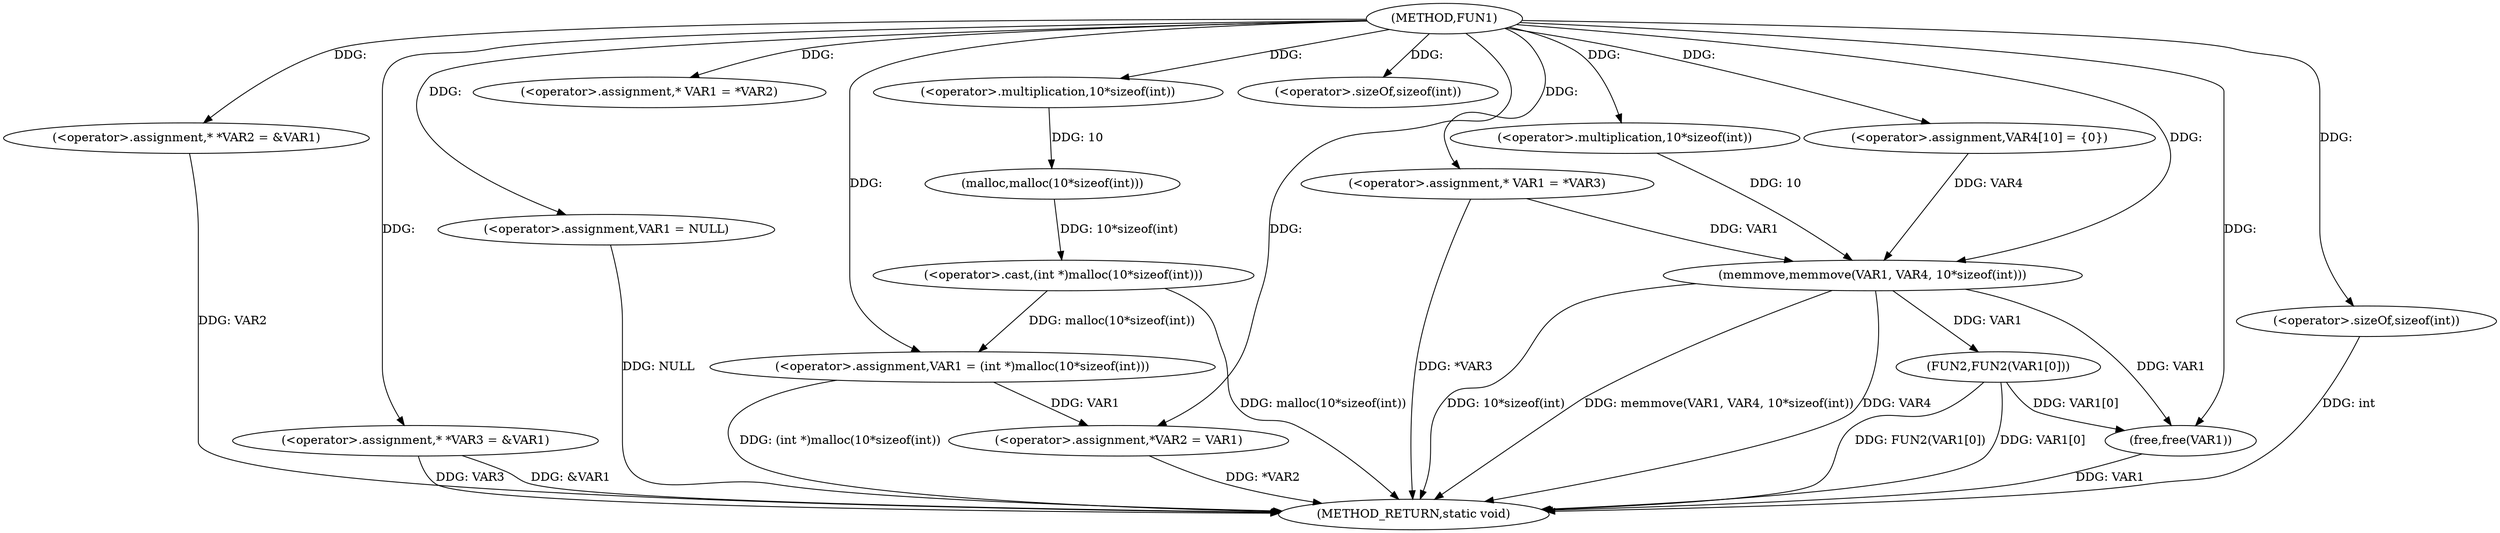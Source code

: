 digraph FUN1 {  
"1000100" [label = "(METHOD,FUN1)" ]
"1000158" [label = "(METHOD_RETURN,static void)" ]
"1000104" [label = "(<operator>.assignment,* *VAR2 = &VAR1)" ]
"1000109" [label = "(<operator>.assignment,* *VAR3 = &VAR1)" ]
"1000113" [label = "(<operator>.assignment,VAR1 = NULL)" ]
"1000118" [label = "(<operator>.assignment,* VAR1 = *VAR2)" ]
"1000122" [label = "(<operator>.assignment,VAR1 = (int *)malloc(10*sizeof(int)))" ]
"1000124" [label = "(<operator>.cast,(int *)malloc(10*sizeof(int)))" ]
"1000126" [label = "(malloc,malloc(10*sizeof(int)))" ]
"1000127" [label = "(<operator>.multiplication,10*sizeof(int))" ]
"1000129" [label = "(<operator>.sizeOf,sizeof(int))" ]
"1000131" [label = "(<operator>.assignment,*VAR2 = VAR1)" ]
"1000137" [label = "(<operator>.assignment,* VAR1 = *VAR3)" ]
"1000143" [label = "(<operator>.assignment,VAR4[10] = {0})" ]
"1000145" [label = "(memmove,memmove(VAR1, VAR4, 10*sizeof(int)))" ]
"1000148" [label = "(<operator>.multiplication,10*sizeof(int))" ]
"1000150" [label = "(<operator>.sizeOf,sizeof(int))" ]
"1000152" [label = "(FUN2,FUN2(VAR1[0]))" ]
"1000156" [label = "(free,free(VAR1))" ]
  "1000124" -> "1000158"  [ label = "DDG: malloc(10*sizeof(int))"] 
  "1000150" -> "1000158"  [ label = "DDG: int"] 
  "1000156" -> "1000158"  [ label = "DDG: VAR1"] 
  "1000104" -> "1000158"  [ label = "DDG: VAR2"] 
  "1000152" -> "1000158"  [ label = "DDG: FUN2(VAR1[0])"] 
  "1000113" -> "1000158"  [ label = "DDG: NULL"] 
  "1000145" -> "1000158"  [ label = "DDG: 10*sizeof(int)"] 
  "1000152" -> "1000158"  [ label = "DDG: VAR1[0]"] 
  "1000131" -> "1000158"  [ label = "DDG: *VAR2"] 
  "1000137" -> "1000158"  [ label = "DDG: *VAR3"] 
  "1000109" -> "1000158"  [ label = "DDG: VAR3"] 
  "1000145" -> "1000158"  [ label = "DDG: memmove(VAR1, VAR4, 10*sizeof(int))"] 
  "1000145" -> "1000158"  [ label = "DDG: VAR4"] 
  "1000109" -> "1000158"  [ label = "DDG: &VAR1"] 
  "1000122" -> "1000158"  [ label = "DDG: (int *)malloc(10*sizeof(int))"] 
  "1000100" -> "1000104"  [ label = "DDG: "] 
  "1000100" -> "1000109"  [ label = "DDG: "] 
  "1000100" -> "1000113"  [ label = "DDG: "] 
  "1000100" -> "1000118"  [ label = "DDG: "] 
  "1000124" -> "1000122"  [ label = "DDG: malloc(10*sizeof(int))"] 
  "1000100" -> "1000122"  [ label = "DDG: "] 
  "1000126" -> "1000124"  [ label = "DDG: 10*sizeof(int)"] 
  "1000127" -> "1000126"  [ label = "DDG: 10"] 
  "1000100" -> "1000127"  [ label = "DDG: "] 
  "1000100" -> "1000129"  [ label = "DDG: "] 
  "1000122" -> "1000131"  [ label = "DDG: VAR1"] 
  "1000100" -> "1000131"  [ label = "DDG: "] 
  "1000100" -> "1000137"  [ label = "DDG: "] 
  "1000100" -> "1000143"  [ label = "DDG: "] 
  "1000137" -> "1000145"  [ label = "DDG: VAR1"] 
  "1000100" -> "1000145"  [ label = "DDG: "] 
  "1000143" -> "1000145"  [ label = "DDG: VAR4"] 
  "1000148" -> "1000145"  [ label = "DDG: 10"] 
  "1000100" -> "1000148"  [ label = "DDG: "] 
  "1000100" -> "1000150"  [ label = "DDG: "] 
  "1000145" -> "1000152"  [ label = "DDG: VAR1"] 
  "1000152" -> "1000156"  [ label = "DDG: VAR1[0]"] 
  "1000145" -> "1000156"  [ label = "DDG: VAR1"] 
  "1000100" -> "1000156"  [ label = "DDG: "] 
}
